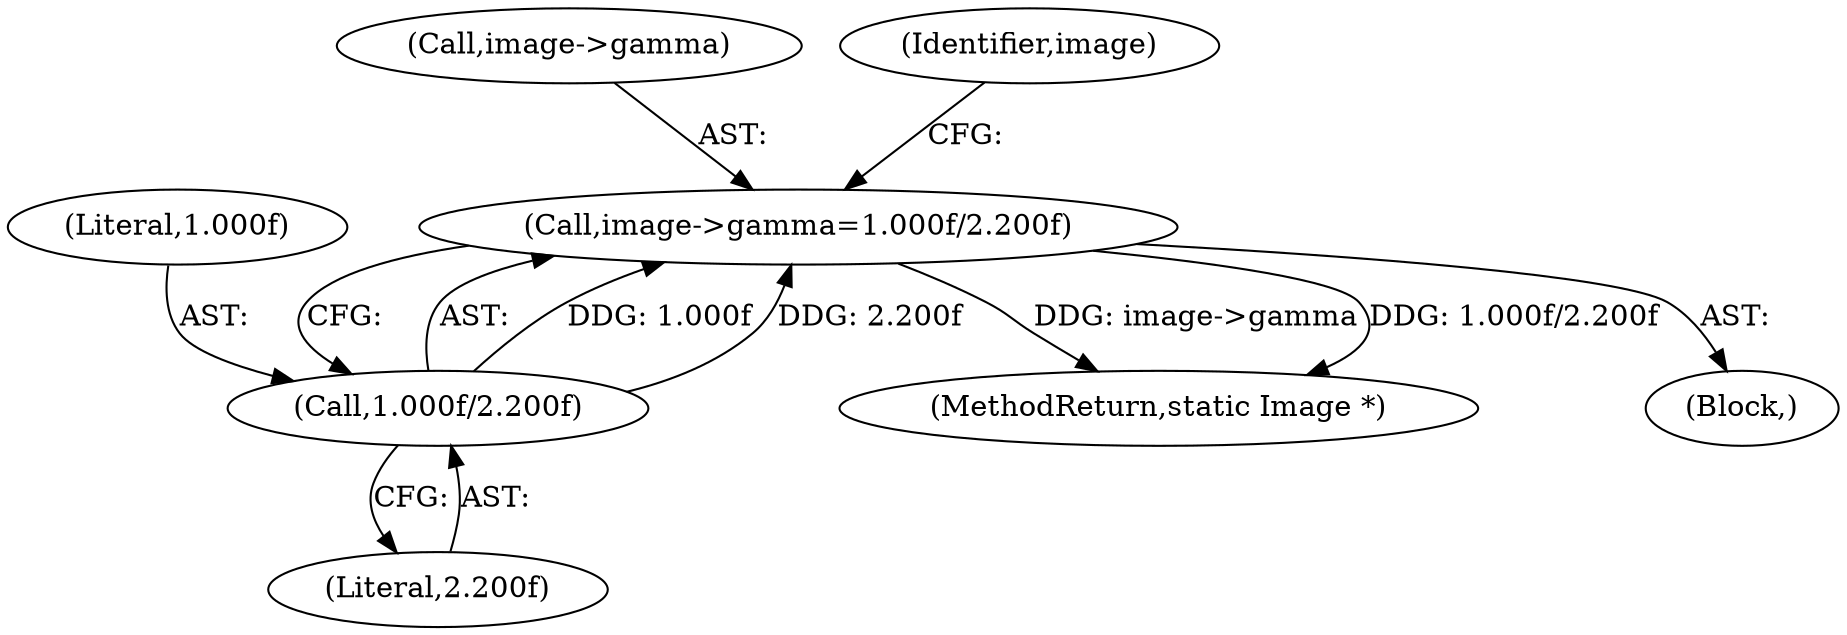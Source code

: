 digraph "0_ImageMagick6_1007b98f8795ad4bea6bc5f68a32d83e982fdae4@pointer" {
"1001414" [label="(Call,image->gamma=1.000f/2.200f)"];
"1001418" [label="(Call,1.000f/2.200f)"];
"1001420" [label="(Literal,2.200f)"];
"1001415" [label="(Call,image->gamma)"];
"1001425" [label="(Identifier,image)"];
"1001418" [label="(Call,1.000f/2.200f)"];
"1001414" [label="(Call,image->gamma=1.000f/2.200f)"];
"1001405" [label="(Block,)"];
"1002330" [label="(MethodReturn,static Image *)"];
"1001419" [label="(Literal,1.000f)"];
"1001414" -> "1001405"  [label="AST: "];
"1001414" -> "1001418"  [label="CFG: "];
"1001415" -> "1001414"  [label="AST: "];
"1001418" -> "1001414"  [label="AST: "];
"1001425" -> "1001414"  [label="CFG: "];
"1001414" -> "1002330"  [label="DDG: image->gamma"];
"1001414" -> "1002330"  [label="DDG: 1.000f/2.200f"];
"1001418" -> "1001414"  [label="DDG: 1.000f"];
"1001418" -> "1001414"  [label="DDG: 2.200f"];
"1001418" -> "1001420"  [label="CFG: "];
"1001419" -> "1001418"  [label="AST: "];
"1001420" -> "1001418"  [label="AST: "];
}
